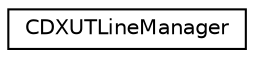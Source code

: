 digraph G
{
  edge [fontname="Helvetica",fontsize="10",labelfontname="Helvetica",labelfontsize="10"];
  node [fontname="Helvetica",fontsize="10",shape=record];
  rankdir="LR";
  Node1 [label="CDXUTLineManager",height=0.2,width=0.4,color="black", fillcolor="white", style="filled",URL="$class_c_d_x_u_t_line_manager.html"];
}
